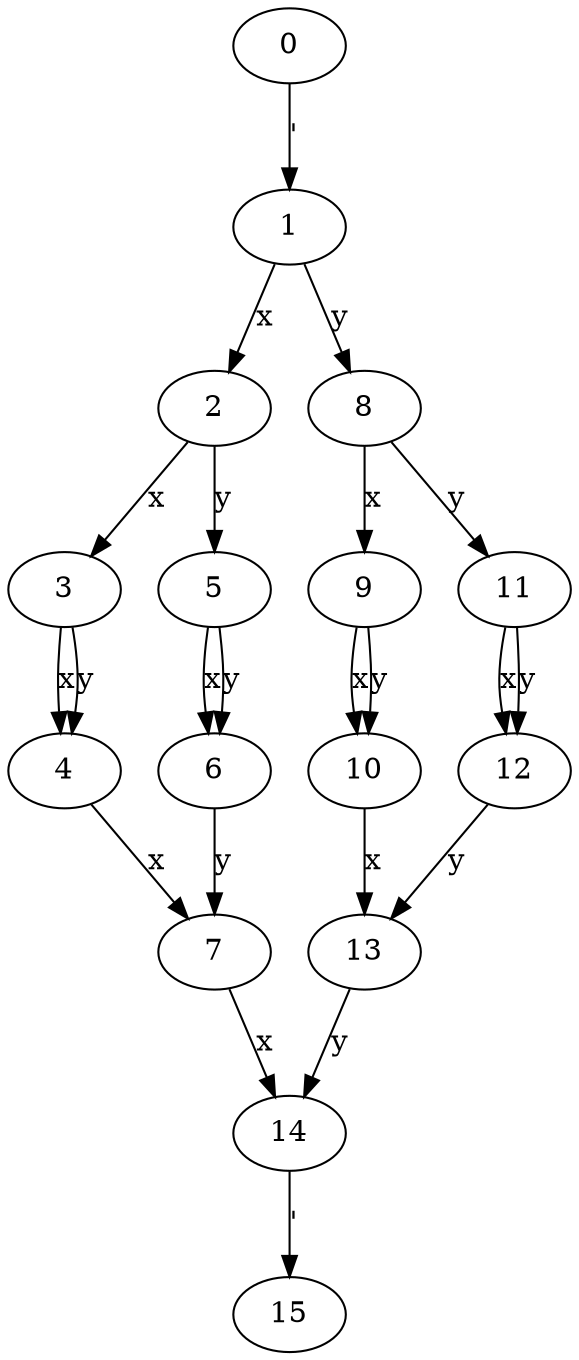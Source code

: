 digraph G {
0;1;2;3;4;5;6;7;8;9;10;11;12;13;14;15;
0 -> 1 [label="'"];
1 -> 2 [label="x"];
1 -> 8 [label="y"];
7 -> 14 [label="x"];
13 -> 14 [label="y"];
2 -> 3 [label="x"];
2 -> 5 [label="y"];
4 -> 7 [label="x"];
6 -> 7 [label="y"];
3 -> 4 [label="x"];
3 -> 4 [label="y"];
5 -> 6 [label="x"];
5 -> 6 [label="y"];
8 -> 9 [label="x"];
8 -> 11 [label="y"];
10 -> 13 [label="x"];
12 -> 13 [label="y"];
9 -> 10 [label="x"];
9 -> 10 [label="y"];
11 -> 12 [label="x"];
11 -> 12 [label="y"];
14 -> 15 [label="'"];
}